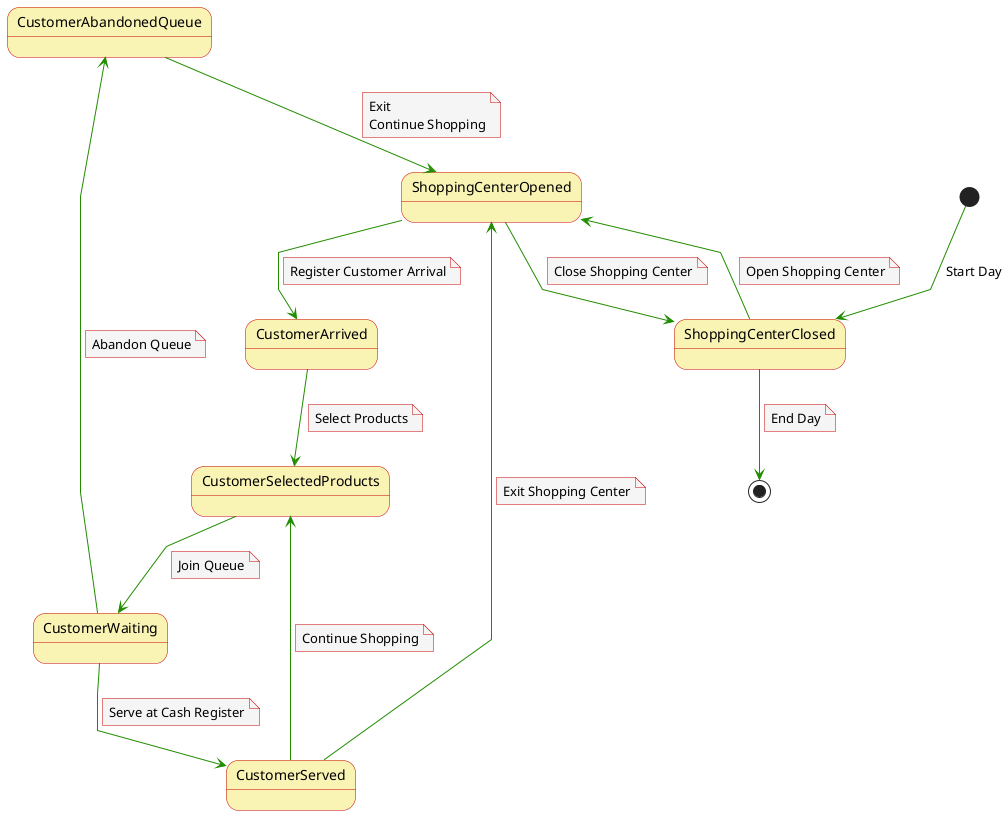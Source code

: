 @startuml
skinparam noteBackgroundColor #f5f5f5
skinparam noteBorderColor #c90000
skinparam arrowColor #218c00
skinparam stateBackgroundColor #faf4b4
skinparam stateBorderColor #c90000
skinparam linetype polyline
skinparam arrowThickness 1

[*] --> ShoppingCenterClosed : Start Day

ShoppingCenterClosed --> ShoppingCenterOpened
note on link
  Open Shopping Center
end note

ShoppingCenterOpened --> CustomerArrived
note on link
  Register Customer Arrival
end note

CustomerArrived --> CustomerSelectedProducts
note on link
  Select Products
end note

CustomerSelectedProducts --> CustomerWaiting
note on link
  Join Queue
end note

CustomerWaiting --> CustomerServed
note on link
  Serve at Cash Register
end note

CustomerServed -right-> CustomerSelectedProducts
note on link
  Continue Shopping
end note

CustomerServed --> ShoppingCenterOpened
note on link
  Exit Shopping Center
end note

CustomerWaiting -up-> CustomerAbandonedQueue
note on link
  Abandon Queue
end note

CustomerAbandonedQueue --> ShoppingCenterOpened
note on link
  Exit
  Continue Shopping
end note

ShoppingCenterOpened --> ShoppingCenterClosed
note on link
  Close Shopping Center
end note

ShoppingCenterClosed --> [*]
note on link
  End Day
end note

@enduml
